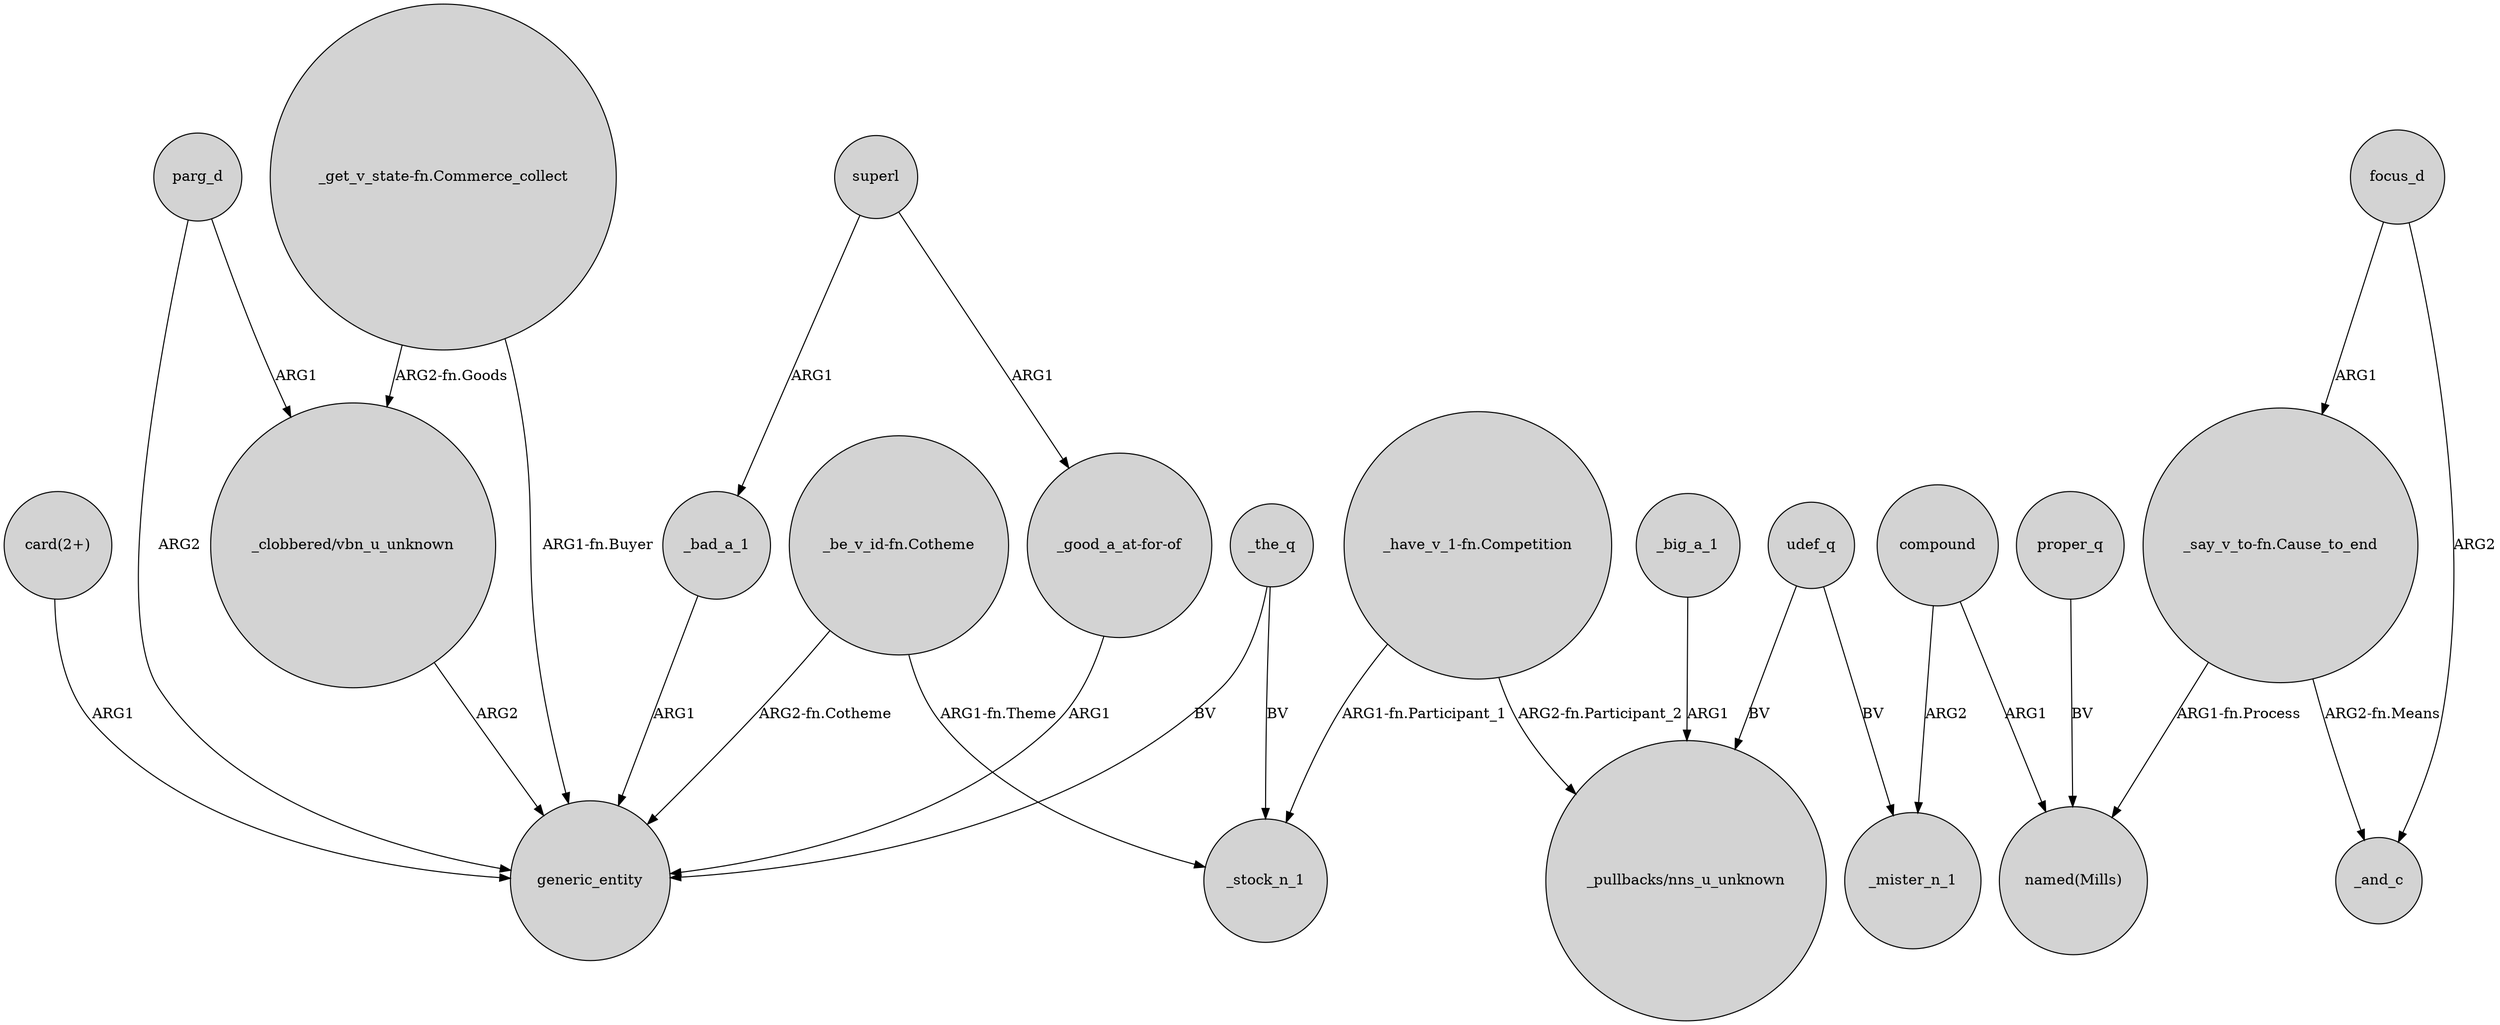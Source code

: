 digraph {
	node [shape=circle style=filled]
	superl -> "_good_a_at-for-of" [label=ARG1]
	udef_q -> "_pullbacks/nns_u_unknown" [label=BV]
	compound -> _mister_n_1 [label=ARG2]
	"_say_v_to-fn.Cause_to_end" -> _and_c [label="ARG2-fn.Means"]
	"_say_v_to-fn.Cause_to_end" -> "named(Mills)" [label="ARG1-fn.Process"]
	focus_d -> "_say_v_to-fn.Cause_to_end" [label=ARG1]
	"_be_v_id-fn.Cotheme" -> _stock_n_1 [label="ARG1-fn.Theme"]
	"_have_v_1-fn.Competition" -> "_pullbacks/nns_u_unknown" [label="ARG2-fn.Participant_2"]
	parg_d -> "_clobbered/vbn_u_unknown" [label=ARG1]
	"card(2+)" -> generic_entity [label=ARG1]
	udef_q -> _mister_n_1 [label=BV]
	"_be_v_id-fn.Cotheme" -> generic_entity [label="ARG2-fn.Cotheme"]
	_the_q -> _stock_n_1 [label=BV]
	"_get_v_state-fn.Commerce_collect" -> "_clobbered/vbn_u_unknown" [label="ARG2-fn.Goods"]
	"_good_a_at-for-of" -> generic_entity [label=ARG1]
	"_clobbered/vbn_u_unknown" -> generic_entity [label=ARG2]
	_the_q -> generic_entity [label=BV]
	proper_q -> "named(Mills)" [label=BV]
	_bad_a_1 -> generic_entity [label=ARG1]
	"_have_v_1-fn.Competition" -> _stock_n_1 [label="ARG1-fn.Participant_1"]
	"_get_v_state-fn.Commerce_collect" -> generic_entity [label="ARG1-fn.Buyer"]
	compound -> "named(Mills)" [label=ARG1]
	_big_a_1 -> "_pullbacks/nns_u_unknown" [label=ARG1]
	superl -> _bad_a_1 [label=ARG1]
	focus_d -> _and_c [label=ARG2]
	parg_d -> generic_entity [label=ARG2]
}
